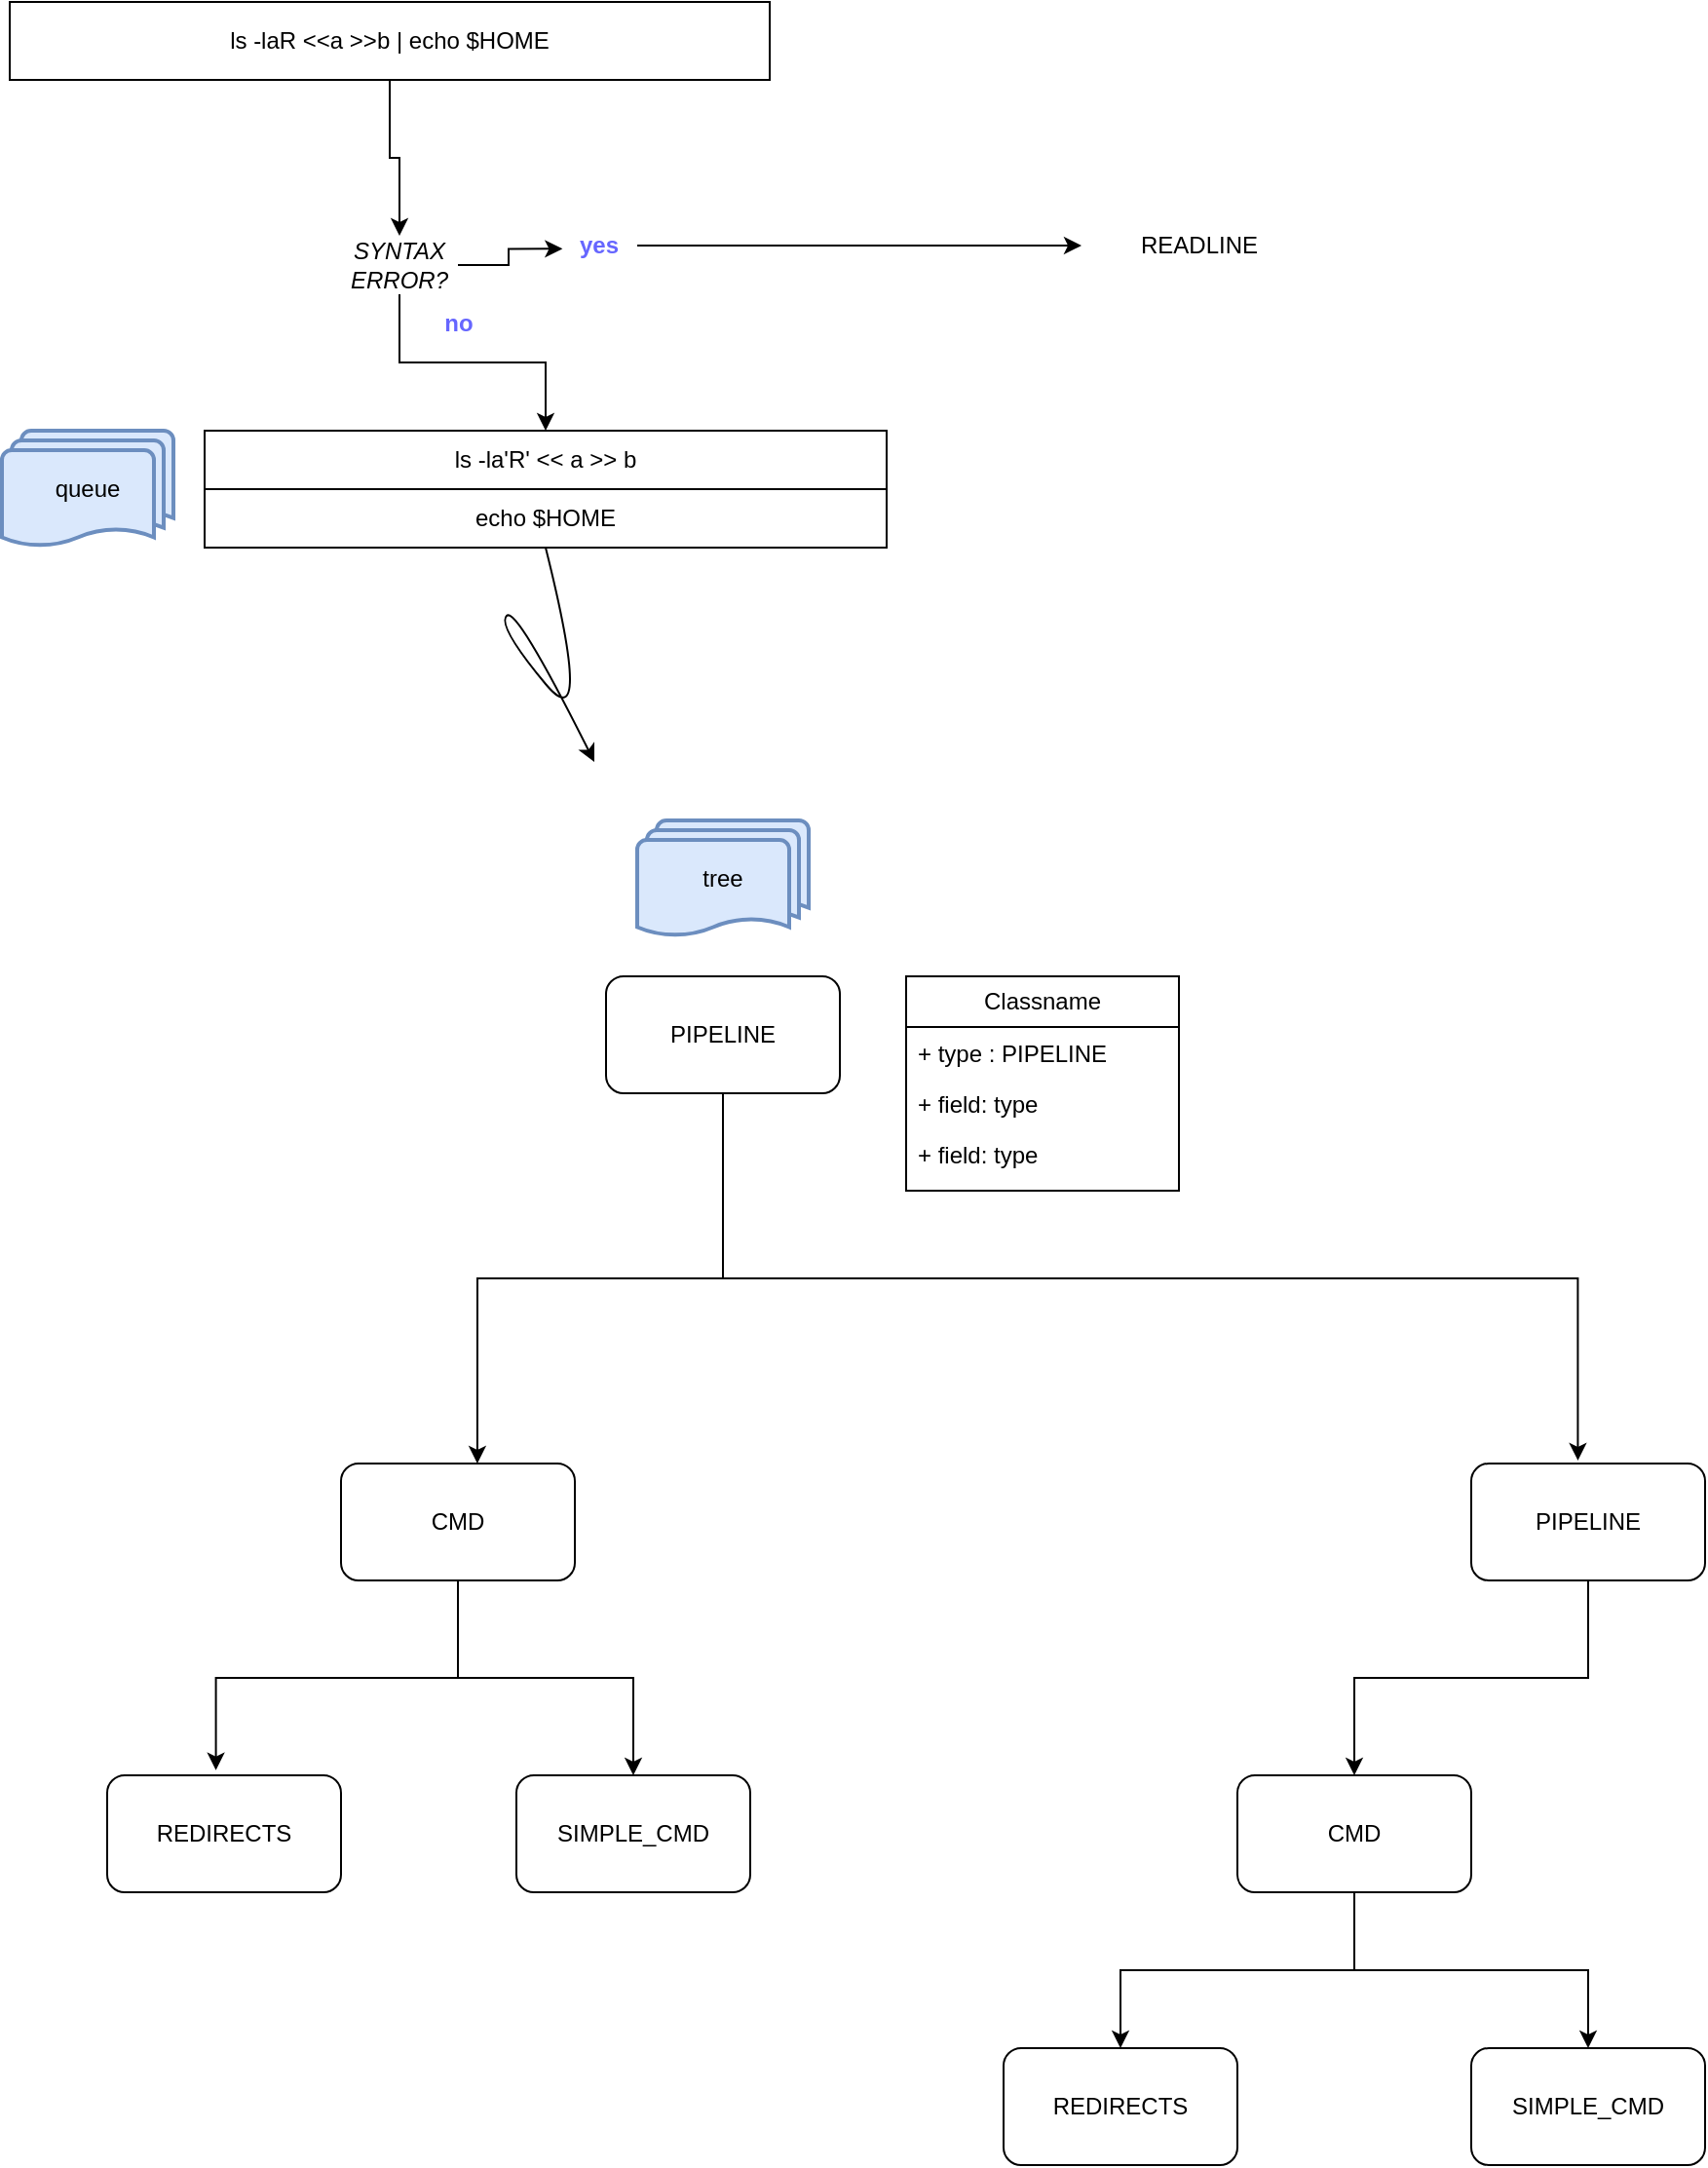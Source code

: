 <mxfile version="22.0.4" type="github">
  <diagram name="페이지-1" id="Gm9cE7F4Ou4hL8HedqTo">
    <mxGraphModel dx="2257" dy="724" grid="1" gridSize="10" guides="1" tooltips="1" connect="1" arrows="1" fold="1" page="1" pageScale="1" pageWidth="827" pageHeight="1169" math="0" shadow="0">
      <root>
        <mxCell id="0" />
        <mxCell id="1" parent="0" />
        <mxCell id="PTVRahcJTxl9pXmdOZko-39" style="edgeStyle=orthogonalEdgeStyle;rounded=0;orthogonalLoop=1;jettySize=auto;html=1;entryX=0.5;entryY=0;entryDx=0;entryDy=0;" edge="1" parent="1" source="PTVRahcJTxl9pXmdOZko-1" target="PTVRahcJTxl9pXmdOZko-37">
          <mxGeometry relative="1" as="geometry" />
        </mxCell>
        <mxCell id="PTVRahcJTxl9pXmdOZko-1" value="ls -laR &amp;lt;&amp;lt;a &amp;gt;&amp;gt;b | echo $HOME" style="rounded=0;whiteSpace=wrap;html=1;" vertex="1" parent="1">
          <mxGeometry x="-780" y="30" width="390" height="40" as="geometry" />
        </mxCell>
        <mxCell id="PTVRahcJTxl9pXmdOZko-7" value="ls -la&#39;R&#39; &amp;lt;&amp;lt; a &amp;gt;&amp;gt; b" style="rounded=0;whiteSpace=wrap;html=1;" vertex="1" parent="1">
          <mxGeometry x="-680" y="250" width="350" height="30" as="geometry" />
        </mxCell>
        <mxCell id="PTVRahcJTxl9pXmdOZko-8" value="echo $HOME" style="rounded=0;whiteSpace=wrap;html=1;" vertex="1" parent="1">
          <mxGeometry x="-680" y="280" width="350" height="30" as="geometry" />
        </mxCell>
        <mxCell id="PTVRahcJTxl9pXmdOZko-10" value="" style="curved=1;endArrow=classic;html=1;rounded=0;exitX=0.5;exitY=1;exitDx=0;exitDy=0;" edge="1" parent="1" source="PTVRahcJTxl9pXmdOZko-8">
          <mxGeometry width="50" height="50" relative="1" as="geometry">
            <mxPoint x="-530" y="410" as="sourcePoint" />
            <mxPoint x="-480" y="420" as="targetPoint" />
            <Array as="points">
              <mxPoint x="-480" y="410" />
              <mxPoint x="-530" y="350" />
              <mxPoint x="-520" y="340" />
            </Array>
          </mxGeometry>
        </mxCell>
        <mxCell id="PTVRahcJTxl9pXmdOZko-13" value="queue" style="strokeWidth=2;html=1;shape=mxgraph.flowchart.multi-document;whiteSpace=wrap;fillColor=#dae8fc;strokeColor=#6c8ebf;" vertex="1" parent="1">
          <mxGeometry x="-784" y="250" width="88" height="60" as="geometry" />
        </mxCell>
        <mxCell id="PTVRahcJTxl9pXmdOZko-14" value="tree" style="strokeWidth=2;html=1;shape=mxgraph.flowchart.multi-document;whiteSpace=wrap;fillColor=#dae8fc;strokeColor=#6c8ebf;" vertex="1" parent="1">
          <mxGeometry x="-458" y="450" width="88" height="60" as="geometry" />
        </mxCell>
        <mxCell id="PTVRahcJTxl9pXmdOZko-16" value="PIPELINE" style="rounded=1;whiteSpace=wrap;html=1;" vertex="1" parent="1">
          <mxGeometry x="-474" y="530" width="120" height="60" as="geometry" />
        </mxCell>
        <mxCell id="PTVRahcJTxl9pXmdOZko-31" style="edgeStyle=orthogonalEdgeStyle;rounded=0;orthogonalLoop=1;jettySize=auto;html=1;exitX=0.5;exitY=1;exitDx=0;exitDy=0;entryX=0.5;entryY=0;entryDx=0;entryDy=0;" edge="1" parent="1" source="PTVRahcJTxl9pXmdOZko-17" target="PTVRahcJTxl9pXmdOZko-19">
          <mxGeometry relative="1" as="geometry" />
        </mxCell>
        <mxCell id="PTVRahcJTxl9pXmdOZko-17" value="CMD" style="rounded=1;whiteSpace=wrap;html=1;" vertex="1" parent="1">
          <mxGeometry x="-610" y="780" width="120" height="60" as="geometry" />
        </mxCell>
        <mxCell id="PTVRahcJTxl9pXmdOZko-18" value="REDIRECTS" style="rounded=1;whiteSpace=wrap;html=1;" vertex="1" parent="1">
          <mxGeometry x="-730" y="940" width="120" height="60" as="geometry" />
        </mxCell>
        <mxCell id="PTVRahcJTxl9pXmdOZko-19" value="SIMPLE_CMD" style="rounded=1;whiteSpace=wrap;html=1;" vertex="1" parent="1">
          <mxGeometry x="-520" y="940" width="120" height="60" as="geometry" />
        </mxCell>
        <mxCell id="PTVRahcJTxl9pXmdOZko-46" style="edgeStyle=orthogonalEdgeStyle;rounded=0;orthogonalLoop=1;jettySize=auto;html=1;exitX=0.5;exitY=1;exitDx=0;exitDy=0;entryX=0.5;entryY=0;entryDx=0;entryDy=0;" edge="1" parent="1" source="PTVRahcJTxl9pXmdOZko-20" target="PTVRahcJTxl9pXmdOZko-22">
          <mxGeometry relative="1" as="geometry" />
        </mxCell>
        <mxCell id="PTVRahcJTxl9pXmdOZko-20" value="PIPELINE" style="rounded=1;whiteSpace=wrap;html=1;" vertex="1" parent="1">
          <mxGeometry x="-30" y="780" width="120" height="60" as="geometry" />
        </mxCell>
        <mxCell id="PTVRahcJTxl9pXmdOZko-47" style="edgeStyle=orthogonalEdgeStyle;rounded=0;orthogonalLoop=1;jettySize=auto;html=1;exitX=0.5;exitY=1;exitDx=0;exitDy=0;" edge="1" parent="1" source="PTVRahcJTxl9pXmdOZko-22" target="PTVRahcJTxl9pXmdOZko-23">
          <mxGeometry relative="1" as="geometry" />
        </mxCell>
        <mxCell id="PTVRahcJTxl9pXmdOZko-48" style="edgeStyle=orthogonalEdgeStyle;rounded=0;orthogonalLoop=1;jettySize=auto;html=1;entryX=0.5;entryY=0;entryDx=0;entryDy=0;" edge="1" parent="1" source="PTVRahcJTxl9pXmdOZko-22" target="PTVRahcJTxl9pXmdOZko-24">
          <mxGeometry relative="1" as="geometry" />
        </mxCell>
        <mxCell id="PTVRahcJTxl9pXmdOZko-22" value="CMD" style="rounded=1;whiteSpace=wrap;html=1;" vertex="1" parent="1">
          <mxGeometry x="-150" y="940" width="120" height="60" as="geometry" />
        </mxCell>
        <mxCell id="PTVRahcJTxl9pXmdOZko-23" value="REDIRECTS" style="rounded=1;whiteSpace=wrap;html=1;" vertex="1" parent="1">
          <mxGeometry x="-270" y="1080" width="120" height="60" as="geometry" />
        </mxCell>
        <mxCell id="PTVRahcJTxl9pXmdOZko-24" value="SIMPLE_CMD" style="rounded=1;whiteSpace=wrap;html=1;" vertex="1" parent="1">
          <mxGeometry x="-30" y="1080" width="120" height="60" as="geometry" />
        </mxCell>
        <mxCell id="PTVRahcJTxl9pXmdOZko-30" style="edgeStyle=orthogonalEdgeStyle;rounded=0;orthogonalLoop=1;jettySize=auto;html=1;exitX=0.5;exitY=1;exitDx=0;exitDy=0;entryX=0.465;entryY=-0.044;entryDx=0;entryDy=0;entryPerimeter=0;" edge="1" parent="1" source="PTVRahcJTxl9pXmdOZko-17" target="PTVRahcJTxl9pXmdOZko-18">
          <mxGeometry relative="1" as="geometry" />
        </mxCell>
        <mxCell id="PTVRahcJTxl9pXmdOZko-32" style="edgeStyle=orthogonalEdgeStyle;rounded=0;orthogonalLoop=1;jettySize=auto;html=1;exitX=0.5;exitY=1;exitDx=0;exitDy=0;entryX=0.583;entryY=0;entryDx=0;entryDy=0;entryPerimeter=0;" edge="1" parent="1" source="PTVRahcJTxl9pXmdOZko-16" target="PTVRahcJTxl9pXmdOZko-17">
          <mxGeometry relative="1" as="geometry" />
        </mxCell>
        <mxCell id="PTVRahcJTxl9pXmdOZko-35" style="edgeStyle=orthogonalEdgeStyle;rounded=0;orthogonalLoop=1;jettySize=auto;html=1;exitX=0.5;exitY=1;exitDx=0;exitDy=0;entryX=0.456;entryY=-0.026;entryDx=0;entryDy=0;entryPerimeter=0;" edge="1" parent="1" source="PTVRahcJTxl9pXmdOZko-16" target="PTVRahcJTxl9pXmdOZko-20">
          <mxGeometry relative="1" as="geometry" />
        </mxCell>
        <mxCell id="PTVRahcJTxl9pXmdOZko-40" style="edgeStyle=orthogonalEdgeStyle;rounded=0;orthogonalLoop=1;jettySize=auto;html=1;exitX=0.5;exitY=1;exitDx=0;exitDy=0;entryX=0.5;entryY=0;entryDx=0;entryDy=0;" edge="1" parent="1" source="PTVRahcJTxl9pXmdOZko-37" target="PTVRahcJTxl9pXmdOZko-7">
          <mxGeometry relative="1" as="geometry" />
        </mxCell>
        <mxCell id="PTVRahcJTxl9pXmdOZko-37" value="&lt;i&gt;SYNTAX ERROR?&lt;/i&gt;" style="text;html=1;strokeColor=none;fillColor=none;align=center;verticalAlign=middle;whiteSpace=wrap;rounded=0;" vertex="1" parent="1">
          <mxGeometry x="-610" y="150" width="60" height="30" as="geometry" />
        </mxCell>
        <mxCell id="PTVRahcJTxl9pXmdOZko-41" value="&lt;b&gt;&lt;font color=&quot;#6666ff&quot;&gt;no&lt;/font&gt;&lt;/b&gt;" style="text;html=1;align=center;verticalAlign=middle;resizable=0;points=[];autosize=1;strokeColor=none;fillColor=none;" vertex="1" parent="1">
          <mxGeometry x="-570" y="180" width="40" height="30" as="geometry" />
        </mxCell>
        <mxCell id="PTVRahcJTxl9pXmdOZko-44" style="edgeStyle=orthogonalEdgeStyle;rounded=0;orthogonalLoop=1;jettySize=auto;html=1;" edge="1" parent="1" source="PTVRahcJTxl9pXmdOZko-42">
          <mxGeometry relative="1" as="geometry">
            <mxPoint x="-230.0" y="155" as="targetPoint" />
          </mxGeometry>
        </mxCell>
        <mxCell id="PTVRahcJTxl9pXmdOZko-42" value="&lt;b&gt;&lt;font color=&quot;#6666ff&quot;&gt;yes&lt;/font&gt;&lt;/b&gt;" style="text;html=1;align=center;verticalAlign=middle;resizable=0;points=[];autosize=1;strokeColor=none;fillColor=none;" vertex="1" parent="1">
          <mxGeometry x="-498" y="140" width="40" height="30" as="geometry" />
        </mxCell>
        <mxCell id="PTVRahcJTxl9pXmdOZko-43" style="edgeStyle=orthogonalEdgeStyle;rounded=0;orthogonalLoop=1;jettySize=auto;html=1;exitX=1;exitY=0.5;exitDx=0;exitDy=0;entryX=0.042;entryY=0.556;entryDx=0;entryDy=0;entryPerimeter=0;" edge="1" parent="1" source="PTVRahcJTxl9pXmdOZko-37" target="PTVRahcJTxl9pXmdOZko-42">
          <mxGeometry relative="1" as="geometry" />
        </mxCell>
        <mxCell id="PTVRahcJTxl9pXmdOZko-45" value="READLINE" style="text;html=1;align=center;verticalAlign=middle;resizable=0;points=[];autosize=1;strokeColor=none;fillColor=none;" vertex="1" parent="1">
          <mxGeometry x="-210" y="140" width="80" height="30" as="geometry" />
        </mxCell>
        <mxCell id="PTVRahcJTxl9pXmdOZko-63" value="Classname" style="swimlane;fontStyle=0;childLayout=stackLayout;horizontal=1;startSize=26;fillColor=none;horizontalStack=0;resizeParent=1;resizeParentMax=0;resizeLast=0;collapsible=1;marginBottom=0;whiteSpace=wrap;html=1;" vertex="1" parent="1">
          <mxGeometry x="-320" y="530" width="140" height="110" as="geometry">
            <mxRectangle x="-320" y="530" width="100" height="30" as="alternateBounds" />
          </mxGeometry>
        </mxCell>
        <mxCell id="PTVRahcJTxl9pXmdOZko-64" value="+ type : PIPELINE" style="text;strokeColor=none;fillColor=none;align=left;verticalAlign=top;spacingLeft=4;spacingRight=4;overflow=hidden;rotatable=0;points=[[0,0.5],[1,0.5]];portConstraint=eastwest;whiteSpace=wrap;html=1;" vertex="1" parent="PTVRahcJTxl9pXmdOZko-63">
          <mxGeometry y="26" width="140" height="26" as="geometry" />
        </mxCell>
        <mxCell id="PTVRahcJTxl9pXmdOZko-65" value="+ field: type" style="text;strokeColor=none;fillColor=none;align=left;verticalAlign=top;spacingLeft=4;spacingRight=4;overflow=hidden;rotatable=0;points=[[0,0.5],[1,0.5]];portConstraint=eastwest;whiteSpace=wrap;html=1;" vertex="1" parent="PTVRahcJTxl9pXmdOZko-63">
          <mxGeometry y="52" width="140" height="26" as="geometry" />
        </mxCell>
        <mxCell id="PTVRahcJTxl9pXmdOZko-66" value="+ field: type" style="text;strokeColor=none;fillColor=none;align=left;verticalAlign=top;spacingLeft=4;spacingRight=4;overflow=hidden;rotatable=0;points=[[0,0.5],[1,0.5]];portConstraint=eastwest;whiteSpace=wrap;html=1;" vertex="1" parent="PTVRahcJTxl9pXmdOZko-63">
          <mxGeometry y="78" width="140" height="32" as="geometry" />
        </mxCell>
      </root>
    </mxGraphModel>
  </diagram>
</mxfile>
